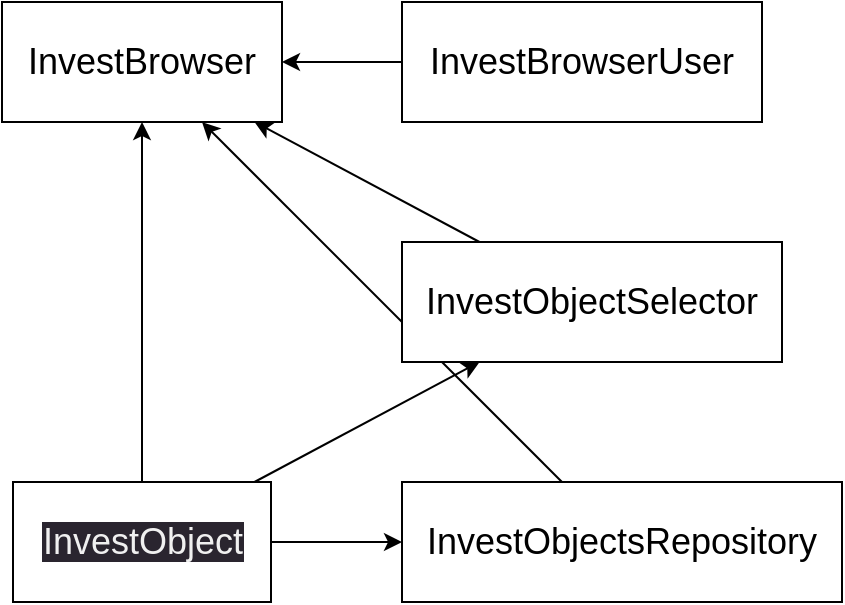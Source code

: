 <mxfile>
    <diagram id="7Cq-mjd1VjHGNjd8iVqz" name="Page-1">
        <mxGraphModel dx="1440" dy="765" grid="1" gridSize="10" guides="1" tooltips="1" connect="1" arrows="1" fold="1" page="1" pageScale="1" pageWidth="850" pageHeight="1100" math="0" shadow="0">
            <root>
                <mxCell id="0"/>
                <mxCell id="1" parent="0"/>
                <mxCell id="2" value="&lt;font style=&quot;font-size: 18px;&quot;&gt;InvestBrowser&lt;/font&gt;" style="rounded=0;whiteSpace=wrap;html=1;" vertex="1" parent="1">
                    <mxGeometry x="320" y="40" width="140" height="60" as="geometry"/>
                </mxCell>
                <mxCell id="8" style="edgeStyle=none;html=1;fontSize=18;" edge="1" parent="1" source="3" target="2">
                    <mxGeometry relative="1" as="geometry"/>
                </mxCell>
                <mxCell id="3" value="InvestBrowserUser" style="rounded=0;whiteSpace=wrap;html=1;fontSize=18;" vertex="1" parent="1">
                    <mxGeometry x="520" y="40" width="180" height="60" as="geometry"/>
                </mxCell>
                <mxCell id="14" style="edgeStyle=none;html=1;fontSize=18;" edge="1" parent="1" source="11" target="2">
                    <mxGeometry relative="1" as="geometry"/>
                </mxCell>
                <mxCell id="11" value="InvestObjectsRepository" style="rounded=0;whiteSpace=wrap;html=1;fontSize=18;" vertex="1" parent="1">
                    <mxGeometry x="520" y="280" width="220" height="60" as="geometry"/>
                </mxCell>
                <mxCell id="17" style="edgeStyle=none;html=1;fontSize=18;" edge="1" parent="1" source="15" target="2">
                    <mxGeometry relative="1" as="geometry"/>
                </mxCell>
                <mxCell id="18" style="edgeStyle=none;html=1;fontSize=18;" edge="1" parent="1" source="15" target="11">
                    <mxGeometry relative="1" as="geometry"/>
                </mxCell>
                <mxCell id="21" style="edgeStyle=none;html=1;fontSize=18;" edge="1" parent="1" source="15" target="19">
                    <mxGeometry relative="1" as="geometry"/>
                </mxCell>
                <mxCell id="15" value="&lt;span style=&quot;color: rgb(240, 240, 240); font-family: Helvetica; font-size: 18px; font-style: normal; font-variant-ligatures: normal; font-variant-caps: normal; font-weight: 400; letter-spacing: normal; orphans: 2; text-align: center; text-indent: 0px; text-transform: none; widows: 2; word-spacing: 0px; -webkit-text-stroke-width: 0px; background-color: rgb(42, 37, 47); text-decoration-thickness: initial; text-decoration-style: initial; text-decoration-color: initial; float: none; display: inline !important;&quot;&gt;InvestObject&lt;/span&gt;" style="rounded=0;whiteSpace=wrap;html=1;fontSize=18;" vertex="1" parent="1">
                    <mxGeometry x="325.5" y="280" width="129" height="60" as="geometry"/>
                </mxCell>
                <mxCell id="20" style="edgeStyle=none;html=1;fontSize=18;" edge="1" parent="1" source="19" target="2">
                    <mxGeometry relative="1" as="geometry"/>
                </mxCell>
                <mxCell id="19" value="InvestObjectSelector" style="rounded=0;whiteSpace=wrap;html=1;fontSize=18;" vertex="1" parent="1">
                    <mxGeometry x="520" y="160" width="190" height="60" as="geometry"/>
                </mxCell>
            </root>
        </mxGraphModel>
    </diagram>
</mxfile>